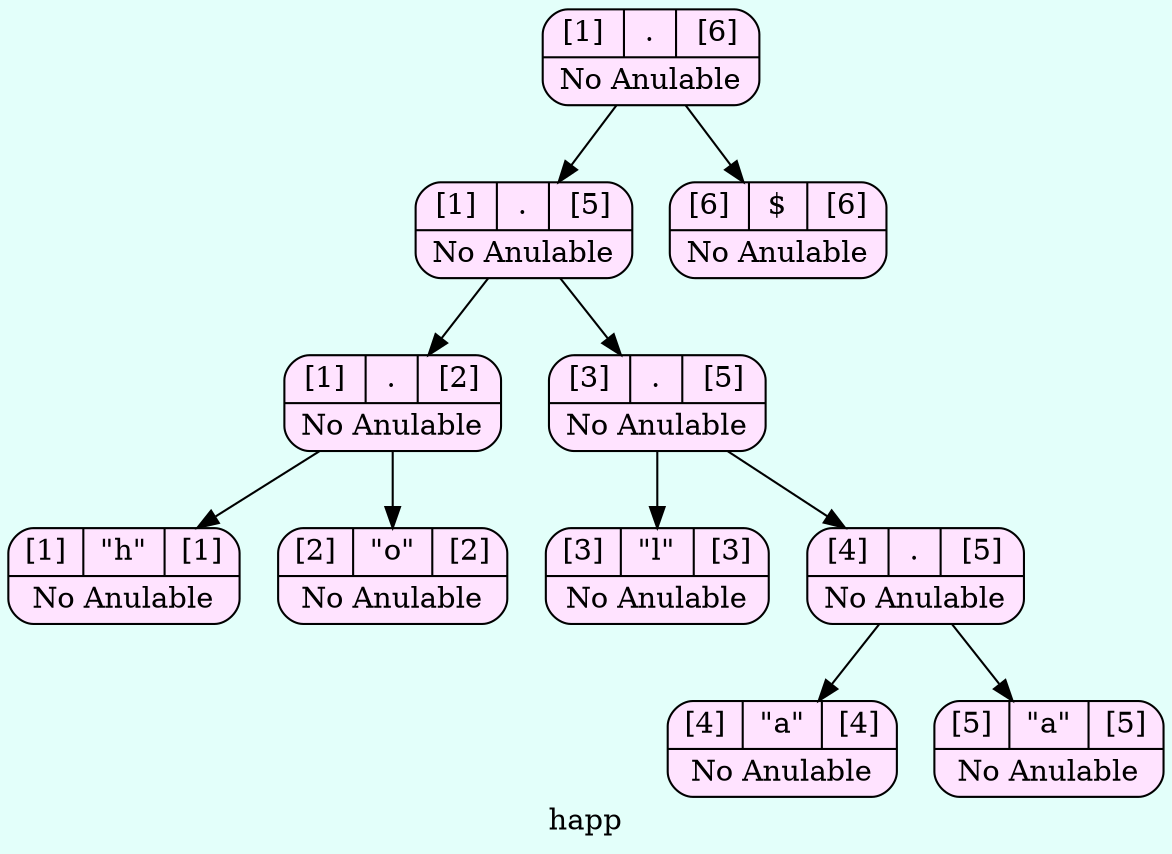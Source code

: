 digraph structs {
  bgcolor = "#E3FFFA"
   node [shape=Mrecord fillcolor="#FFE3FF" style =filled];
label ="happ"
    struct1120592174    [label="{{[1]|<here>.|[6]}|No Anulable}"];
    struct1120592174-> struct668353601
    struct668353601    [label="{{[1]|<here>.|[5]}|No Anulable}"];
    struct668353601-> struct580775943
    struct580775943    [label="{{[1]|<here>.|[2]}|No Anulable}"];
    struct580775943-> struct1050507957
    struct1050507957    [label="{{[1]|<here>\"h\"|[1]}|No Anulable}"];
    struct580775943-> struct734736345
    struct734736345    [label="{{[2]|<here>\"o\"|[2]}|No Anulable}"];
    struct668353601-> struct1051361965
    struct1051361965    [label="{{[3]|<here>.|[5]}|No Anulable}"];
    struct1051361965-> struct1945784503
    struct1945784503    [label="{{[3]|<here>\"l\"|[3]}|No Anulable}"];
    struct1051361965-> struct644334767
    struct644334767    [label="{{[4]|<here>.|[5]}|No Anulable}"];
    struct644334767-> struct1411416669
    struct1411416669    [label="{{[4]|<here>\"a\"|[4]}|No Anulable}"];
    struct644334767-> struct1056300446
    struct1056300446    [label="{{[5]|<here>\"a\"|[5]}|No Anulable}"];
    struct1120592174-> struct522931487
    struct522931487    [label="{{[6]|<here>$|[6]}|No Anulable}"];

}